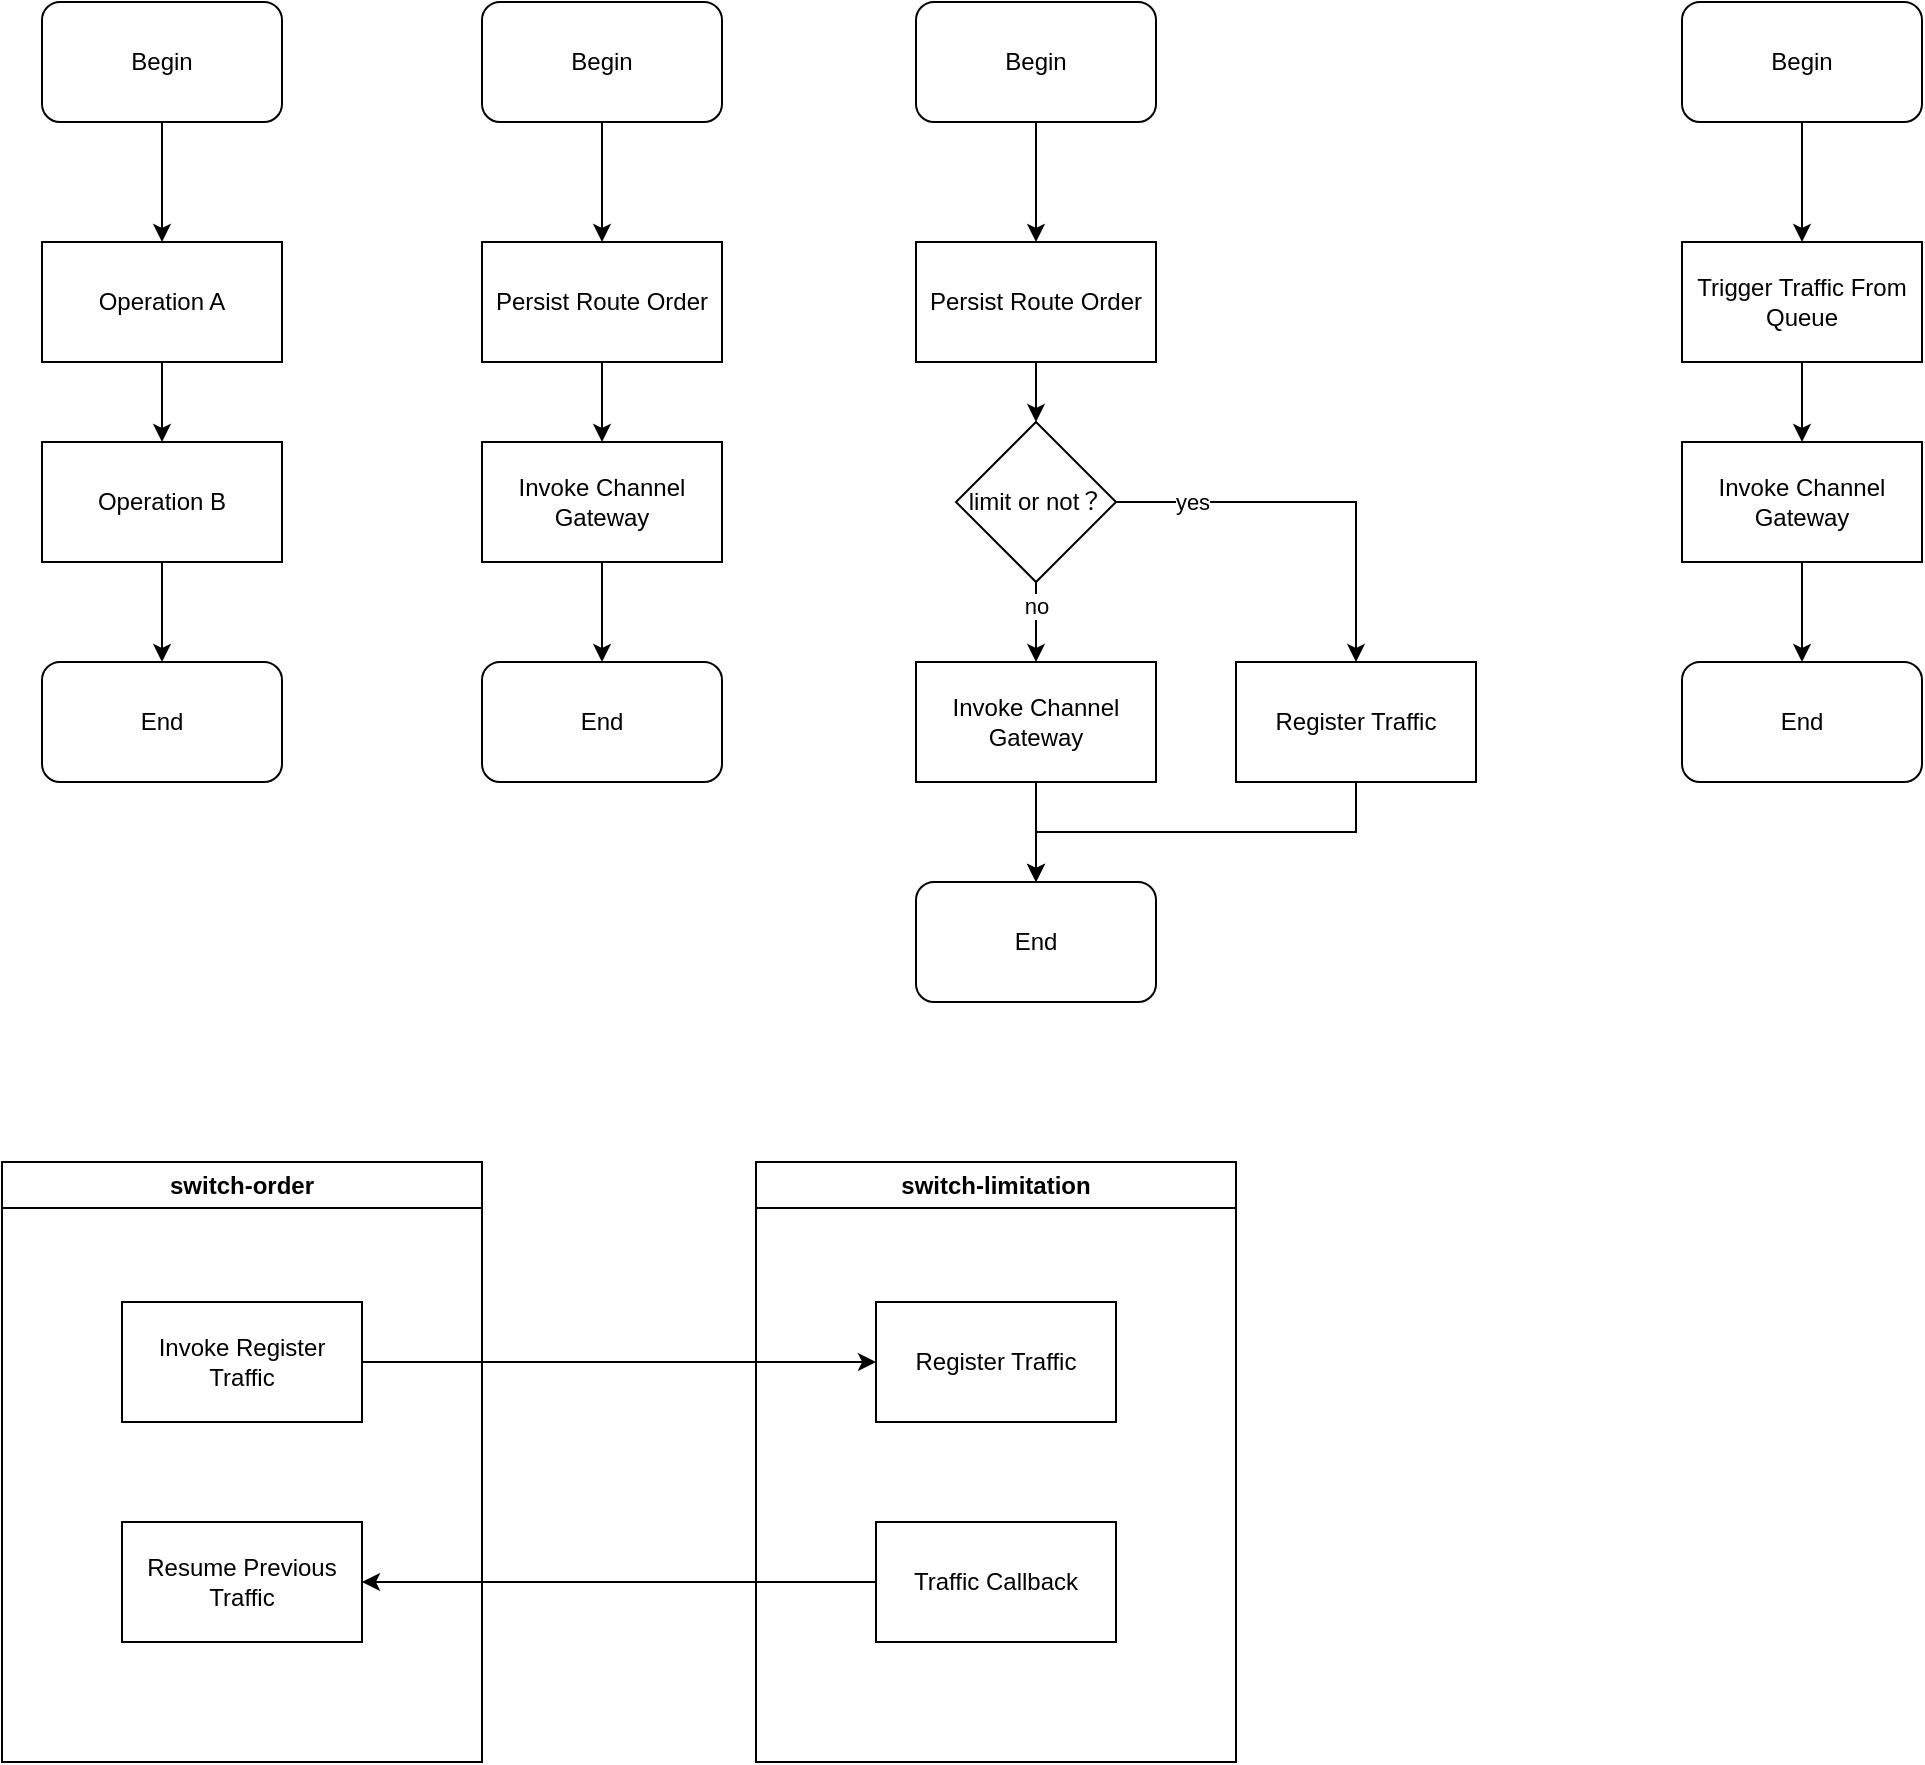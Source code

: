 <mxfile version="24.0.7" type="github">
  <diagram name="Page-1" id="XyglDtaLToY1RTu_pKm8">
    <mxGraphModel dx="1451" dy="918" grid="1" gridSize="10" guides="1" tooltips="1" connect="1" arrows="1" fold="1" page="1" pageScale="1" pageWidth="827" pageHeight="1169" math="0" shadow="0">
      <root>
        <mxCell id="0" />
        <mxCell id="1" parent="0" />
        <mxCell id="dk837Nnz6wW-hKpfyqoJ-5" style="edgeStyle=orthogonalEdgeStyle;rounded=0;orthogonalLoop=1;jettySize=auto;html=1;entryX=0.5;entryY=0;entryDx=0;entryDy=0;" edge="1" parent="1" source="dk837Nnz6wW-hKpfyqoJ-1" target="dk837Nnz6wW-hKpfyqoJ-2">
          <mxGeometry relative="1" as="geometry" />
        </mxCell>
        <mxCell id="dk837Nnz6wW-hKpfyqoJ-1" value="Begin" style="rounded=1;whiteSpace=wrap;html=1;" vertex="1" parent="1">
          <mxGeometry x="110" y="220" width="120" height="60" as="geometry" />
        </mxCell>
        <mxCell id="dk837Nnz6wW-hKpfyqoJ-6" style="edgeStyle=orthogonalEdgeStyle;rounded=0;orthogonalLoop=1;jettySize=auto;html=1;entryX=0.5;entryY=0;entryDx=0;entryDy=0;" edge="1" parent="1" source="dk837Nnz6wW-hKpfyqoJ-2" target="dk837Nnz6wW-hKpfyqoJ-3">
          <mxGeometry relative="1" as="geometry" />
        </mxCell>
        <mxCell id="dk837Nnz6wW-hKpfyqoJ-2" value="Operation A" style="rounded=0;whiteSpace=wrap;html=1;" vertex="1" parent="1">
          <mxGeometry x="110" y="340" width="120" height="60" as="geometry" />
        </mxCell>
        <mxCell id="dk837Nnz6wW-hKpfyqoJ-7" style="edgeStyle=orthogonalEdgeStyle;rounded=0;orthogonalLoop=1;jettySize=auto;html=1;entryX=0.5;entryY=0;entryDx=0;entryDy=0;" edge="1" parent="1" source="dk837Nnz6wW-hKpfyqoJ-3" target="dk837Nnz6wW-hKpfyqoJ-4">
          <mxGeometry relative="1" as="geometry" />
        </mxCell>
        <mxCell id="dk837Nnz6wW-hKpfyqoJ-3" value="Operation B" style="rounded=0;whiteSpace=wrap;html=1;" vertex="1" parent="1">
          <mxGeometry x="110" y="440" width="120" height="60" as="geometry" />
        </mxCell>
        <mxCell id="dk837Nnz6wW-hKpfyqoJ-4" value="End" style="rounded=1;whiteSpace=wrap;html=1;" vertex="1" parent="1">
          <mxGeometry x="110" y="550" width="120" height="60" as="geometry" />
        </mxCell>
        <mxCell id="dk837Nnz6wW-hKpfyqoJ-10" style="edgeStyle=orthogonalEdgeStyle;rounded=0;orthogonalLoop=1;jettySize=auto;html=1;entryX=0.5;entryY=0;entryDx=0;entryDy=0;" edge="1" parent="1" source="dk837Nnz6wW-hKpfyqoJ-11" target="dk837Nnz6wW-hKpfyqoJ-13">
          <mxGeometry relative="1" as="geometry" />
        </mxCell>
        <mxCell id="dk837Nnz6wW-hKpfyqoJ-11" value="Begin" style="rounded=1;whiteSpace=wrap;html=1;" vertex="1" parent="1">
          <mxGeometry x="330" y="220" width="120" height="60" as="geometry" />
        </mxCell>
        <mxCell id="dk837Nnz6wW-hKpfyqoJ-12" style="edgeStyle=orthogonalEdgeStyle;rounded=0;orthogonalLoop=1;jettySize=auto;html=1;entryX=0.5;entryY=0;entryDx=0;entryDy=0;" edge="1" parent="1" source="dk837Nnz6wW-hKpfyqoJ-13" target="dk837Nnz6wW-hKpfyqoJ-15">
          <mxGeometry relative="1" as="geometry" />
        </mxCell>
        <mxCell id="dk837Nnz6wW-hKpfyqoJ-13" value="Persist Route Order" style="rounded=0;whiteSpace=wrap;html=1;" vertex="1" parent="1">
          <mxGeometry x="330" y="340" width="120" height="60" as="geometry" />
        </mxCell>
        <mxCell id="dk837Nnz6wW-hKpfyqoJ-14" style="edgeStyle=orthogonalEdgeStyle;rounded=0;orthogonalLoop=1;jettySize=auto;html=1;entryX=0.5;entryY=0;entryDx=0;entryDy=0;" edge="1" parent="1" source="dk837Nnz6wW-hKpfyqoJ-15" target="dk837Nnz6wW-hKpfyqoJ-16">
          <mxGeometry relative="1" as="geometry" />
        </mxCell>
        <mxCell id="dk837Nnz6wW-hKpfyqoJ-15" value="Invoke Channel Gateway" style="rounded=0;whiteSpace=wrap;html=1;" vertex="1" parent="1">
          <mxGeometry x="330" y="440" width="120" height="60" as="geometry" />
        </mxCell>
        <mxCell id="dk837Nnz6wW-hKpfyqoJ-16" value="End" style="rounded=1;whiteSpace=wrap;html=1;" vertex="1" parent="1">
          <mxGeometry x="330" y="550" width="120" height="60" as="geometry" />
        </mxCell>
        <mxCell id="dk837Nnz6wW-hKpfyqoJ-17" style="edgeStyle=orthogonalEdgeStyle;rounded=0;orthogonalLoop=1;jettySize=auto;html=1;entryX=0.5;entryY=0;entryDx=0;entryDy=0;" edge="1" parent="1" source="dk837Nnz6wW-hKpfyqoJ-18" target="dk837Nnz6wW-hKpfyqoJ-19">
          <mxGeometry relative="1" as="geometry" />
        </mxCell>
        <mxCell id="dk837Nnz6wW-hKpfyqoJ-18" value="Invoke Channel Gateway" style="rounded=0;whiteSpace=wrap;html=1;" vertex="1" parent="1">
          <mxGeometry x="930" y="440" width="120" height="60" as="geometry" />
        </mxCell>
        <mxCell id="dk837Nnz6wW-hKpfyqoJ-19" value="End" style="rounded=1;whiteSpace=wrap;html=1;" vertex="1" parent="1">
          <mxGeometry x="930" y="550" width="120" height="60" as="geometry" />
        </mxCell>
        <mxCell id="dk837Nnz6wW-hKpfyqoJ-39" style="edgeStyle=orthogonalEdgeStyle;rounded=0;orthogonalLoop=1;jettySize=auto;html=1;entryX=0.5;entryY=0;entryDx=0;entryDy=0;" edge="1" parent="1" source="dk837Nnz6wW-hKpfyqoJ-20" target="dk837Nnz6wW-hKpfyqoJ-38">
          <mxGeometry relative="1" as="geometry" />
        </mxCell>
        <mxCell id="dk837Nnz6wW-hKpfyqoJ-20" value="Begin" style="rounded=1;whiteSpace=wrap;html=1;" vertex="1" parent="1">
          <mxGeometry x="930" y="220" width="120" height="60" as="geometry" />
        </mxCell>
        <mxCell id="dk837Nnz6wW-hKpfyqoJ-22" style="edgeStyle=orthogonalEdgeStyle;rounded=0;orthogonalLoop=1;jettySize=auto;html=1;entryX=0.5;entryY=0;entryDx=0;entryDy=0;" edge="1" parent="1" source="dk837Nnz6wW-hKpfyqoJ-23" target="dk837Nnz6wW-hKpfyqoJ-25">
          <mxGeometry relative="1" as="geometry" />
        </mxCell>
        <mxCell id="dk837Nnz6wW-hKpfyqoJ-23" value="Begin" style="rounded=1;whiteSpace=wrap;html=1;" vertex="1" parent="1">
          <mxGeometry x="547" y="220" width="120" height="60" as="geometry" />
        </mxCell>
        <mxCell id="dk837Nnz6wW-hKpfyqoJ-30" style="edgeStyle=orthogonalEdgeStyle;rounded=0;orthogonalLoop=1;jettySize=auto;html=1;entryX=0.5;entryY=0;entryDx=0;entryDy=0;" edge="1" parent="1" source="dk837Nnz6wW-hKpfyqoJ-25" target="dk837Nnz6wW-hKpfyqoJ-29">
          <mxGeometry relative="1" as="geometry" />
        </mxCell>
        <mxCell id="dk837Nnz6wW-hKpfyqoJ-25" value="Persist Route Order" style="rounded=0;whiteSpace=wrap;html=1;" vertex="1" parent="1">
          <mxGeometry x="547" y="340" width="120" height="60" as="geometry" />
        </mxCell>
        <mxCell id="dk837Nnz6wW-hKpfyqoJ-26" style="edgeStyle=orthogonalEdgeStyle;rounded=0;orthogonalLoop=1;jettySize=auto;html=1;entryX=0.5;entryY=0;entryDx=0;entryDy=0;" edge="1" parent="1" source="dk837Nnz6wW-hKpfyqoJ-27" target="dk837Nnz6wW-hKpfyqoJ-28">
          <mxGeometry relative="1" as="geometry" />
        </mxCell>
        <mxCell id="dk837Nnz6wW-hKpfyqoJ-27" value="Invoke Channel Gateway" style="rounded=0;whiteSpace=wrap;html=1;" vertex="1" parent="1">
          <mxGeometry x="547" y="550" width="120" height="60" as="geometry" />
        </mxCell>
        <mxCell id="dk837Nnz6wW-hKpfyqoJ-28" value="End" style="rounded=1;whiteSpace=wrap;html=1;" vertex="1" parent="1">
          <mxGeometry x="547" y="660" width="120" height="60" as="geometry" />
        </mxCell>
        <mxCell id="dk837Nnz6wW-hKpfyqoJ-31" style="edgeStyle=orthogonalEdgeStyle;rounded=0;orthogonalLoop=1;jettySize=auto;html=1;entryX=0.5;entryY=0;entryDx=0;entryDy=0;" edge="1" parent="1" source="dk837Nnz6wW-hKpfyqoJ-29" target="dk837Nnz6wW-hKpfyqoJ-27">
          <mxGeometry relative="1" as="geometry" />
        </mxCell>
        <mxCell id="dk837Nnz6wW-hKpfyqoJ-32" value="no" style="edgeLabel;html=1;align=center;verticalAlign=middle;resizable=0;points=[];" vertex="1" connectable="0" parent="dk837Nnz6wW-hKpfyqoJ-31">
          <mxGeometry x="-0.41" y="1" relative="1" as="geometry">
            <mxPoint x="-1" as="offset" />
          </mxGeometry>
        </mxCell>
        <mxCell id="dk837Nnz6wW-hKpfyqoJ-34" style="edgeStyle=orthogonalEdgeStyle;rounded=0;orthogonalLoop=1;jettySize=auto;html=1;entryX=0.5;entryY=0;entryDx=0;entryDy=0;" edge="1" parent="1" source="dk837Nnz6wW-hKpfyqoJ-29" target="dk837Nnz6wW-hKpfyqoJ-33">
          <mxGeometry relative="1" as="geometry" />
        </mxCell>
        <mxCell id="dk837Nnz6wW-hKpfyqoJ-36" value="yes" style="edgeLabel;html=1;align=center;verticalAlign=middle;resizable=0;points=[];" vertex="1" connectable="0" parent="dk837Nnz6wW-hKpfyqoJ-34">
          <mxGeometry x="-0.626" relative="1" as="geometry">
            <mxPoint as="offset" />
          </mxGeometry>
        </mxCell>
        <mxCell id="dk837Nnz6wW-hKpfyqoJ-29" value="limit or not？" style="rhombus;whiteSpace=wrap;html=1;" vertex="1" parent="1">
          <mxGeometry x="567" y="430" width="80" height="80" as="geometry" />
        </mxCell>
        <mxCell id="dk837Nnz6wW-hKpfyqoJ-35" style="edgeStyle=orthogonalEdgeStyle;rounded=0;orthogonalLoop=1;jettySize=auto;html=1;entryX=0.5;entryY=0;entryDx=0;entryDy=0;exitX=0.5;exitY=1;exitDx=0;exitDy=0;" edge="1" parent="1" source="dk837Nnz6wW-hKpfyqoJ-33" target="dk837Nnz6wW-hKpfyqoJ-28">
          <mxGeometry relative="1" as="geometry" />
        </mxCell>
        <mxCell id="dk837Nnz6wW-hKpfyqoJ-33" value="Register Traffic" style="rounded=0;whiteSpace=wrap;html=1;" vertex="1" parent="1">
          <mxGeometry x="707" y="550" width="120" height="60" as="geometry" />
        </mxCell>
        <mxCell id="dk837Nnz6wW-hKpfyqoJ-40" style="edgeStyle=orthogonalEdgeStyle;rounded=0;orthogonalLoop=1;jettySize=auto;html=1;entryX=0.5;entryY=0;entryDx=0;entryDy=0;" edge="1" parent="1" source="dk837Nnz6wW-hKpfyqoJ-38" target="dk837Nnz6wW-hKpfyqoJ-18">
          <mxGeometry relative="1" as="geometry" />
        </mxCell>
        <mxCell id="dk837Nnz6wW-hKpfyqoJ-38" value="Trigger Traffic From Queue" style="rounded=0;whiteSpace=wrap;html=1;" vertex="1" parent="1">
          <mxGeometry x="930" y="340" width="120" height="60" as="geometry" />
        </mxCell>
        <mxCell id="dk837Nnz6wW-hKpfyqoJ-42" value="switch-order" style="swimlane;whiteSpace=wrap;html=1;" vertex="1" parent="1">
          <mxGeometry x="90" y="800" width="240" height="300" as="geometry" />
        </mxCell>
        <mxCell id="dk837Nnz6wW-hKpfyqoJ-44" value="Invoke Register Traffic" style="rounded=0;whiteSpace=wrap;html=1;" vertex="1" parent="dk837Nnz6wW-hKpfyqoJ-42">
          <mxGeometry x="60" y="70" width="120" height="60" as="geometry" />
        </mxCell>
        <mxCell id="dk837Nnz6wW-hKpfyqoJ-49" value="Resume Previous Traffic" style="rounded=0;whiteSpace=wrap;html=1;" vertex="1" parent="dk837Nnz6wW-hKpfyqoJ-42">
          <mxGeometry x="60" y="180" width="120" height="60" as="geometry" />
        </mxCell>
        <mxCell id="dk837Nnz6wW-hKpfyqoJ-45" value="switch-limitation" style="swimlane;whiteSpace=wrap;html=1;" vertex="1" parent="1">
          <mxGeometry x="467" y="800" width="240" height="300" as="geometry" />
        </mxCell>
        <mxCell id="dk837Nnz6wW-hKpfyqoJ-46" value="Register Traffic" style="rounded=0;whiteSpace=wrap;html=1;" vertex="1" parent="dk837Nnz6wW-hKpfyqoJ-45">
          <mxGeometry x="60" y="70" width="120" height="60" as="geometry" />
        </mxCell>
        <mxCell id="dk837Nnz6wW-hKpfyqoJ-48" value="Traffic Callback" style="rounded=0;whiteSpace=wrap;html=1;" vertex="1" parent="dk837Nnz6wW-hKpfyqoJ-45">
          <mxGeometry x="60" y="180" width="120" height="60" as="geometry" />
        </mxCell>
        <mxCell id="dk837Nnz6wW-hKpfyqoJ-47" style="edgeStyle=orthogonalEdgeStyle;rounded=0;orthogonalLoop=1;jettySize=auto;html=1;entryX=0;entryY=0.5;entryDx=0;entryDy=0;" edge="1" parent="1" source="dk837Nnz6wW-hKpfyqoJ-44" target="dk837Nnz6wW-hKpfyqoJ-46">
          <mxGeometry relative="1" as="geometry" />
        </mxCell>
        <mxCell id="dk837Nnz6wW-hKpfyqoJ-50" style="edgeStyle=orthogonalEdgeStyle;rounded=0;orthogonalLoop=1;jettySize=auto;html=1;entryX=1;entryY=0.5;entryDx=0;entryDy=0;" edge="1" parent="1" source="dk837Nnz6wW-hKpfyqoJ-48" target="dk837Nnz6wW-hKpfyqoJ-49">
          <mxGeometry relative="1" as="geometry" />
        </mxCell>
      </root>
    </mxGraphModel>
  </diagram>
</mxfile>
